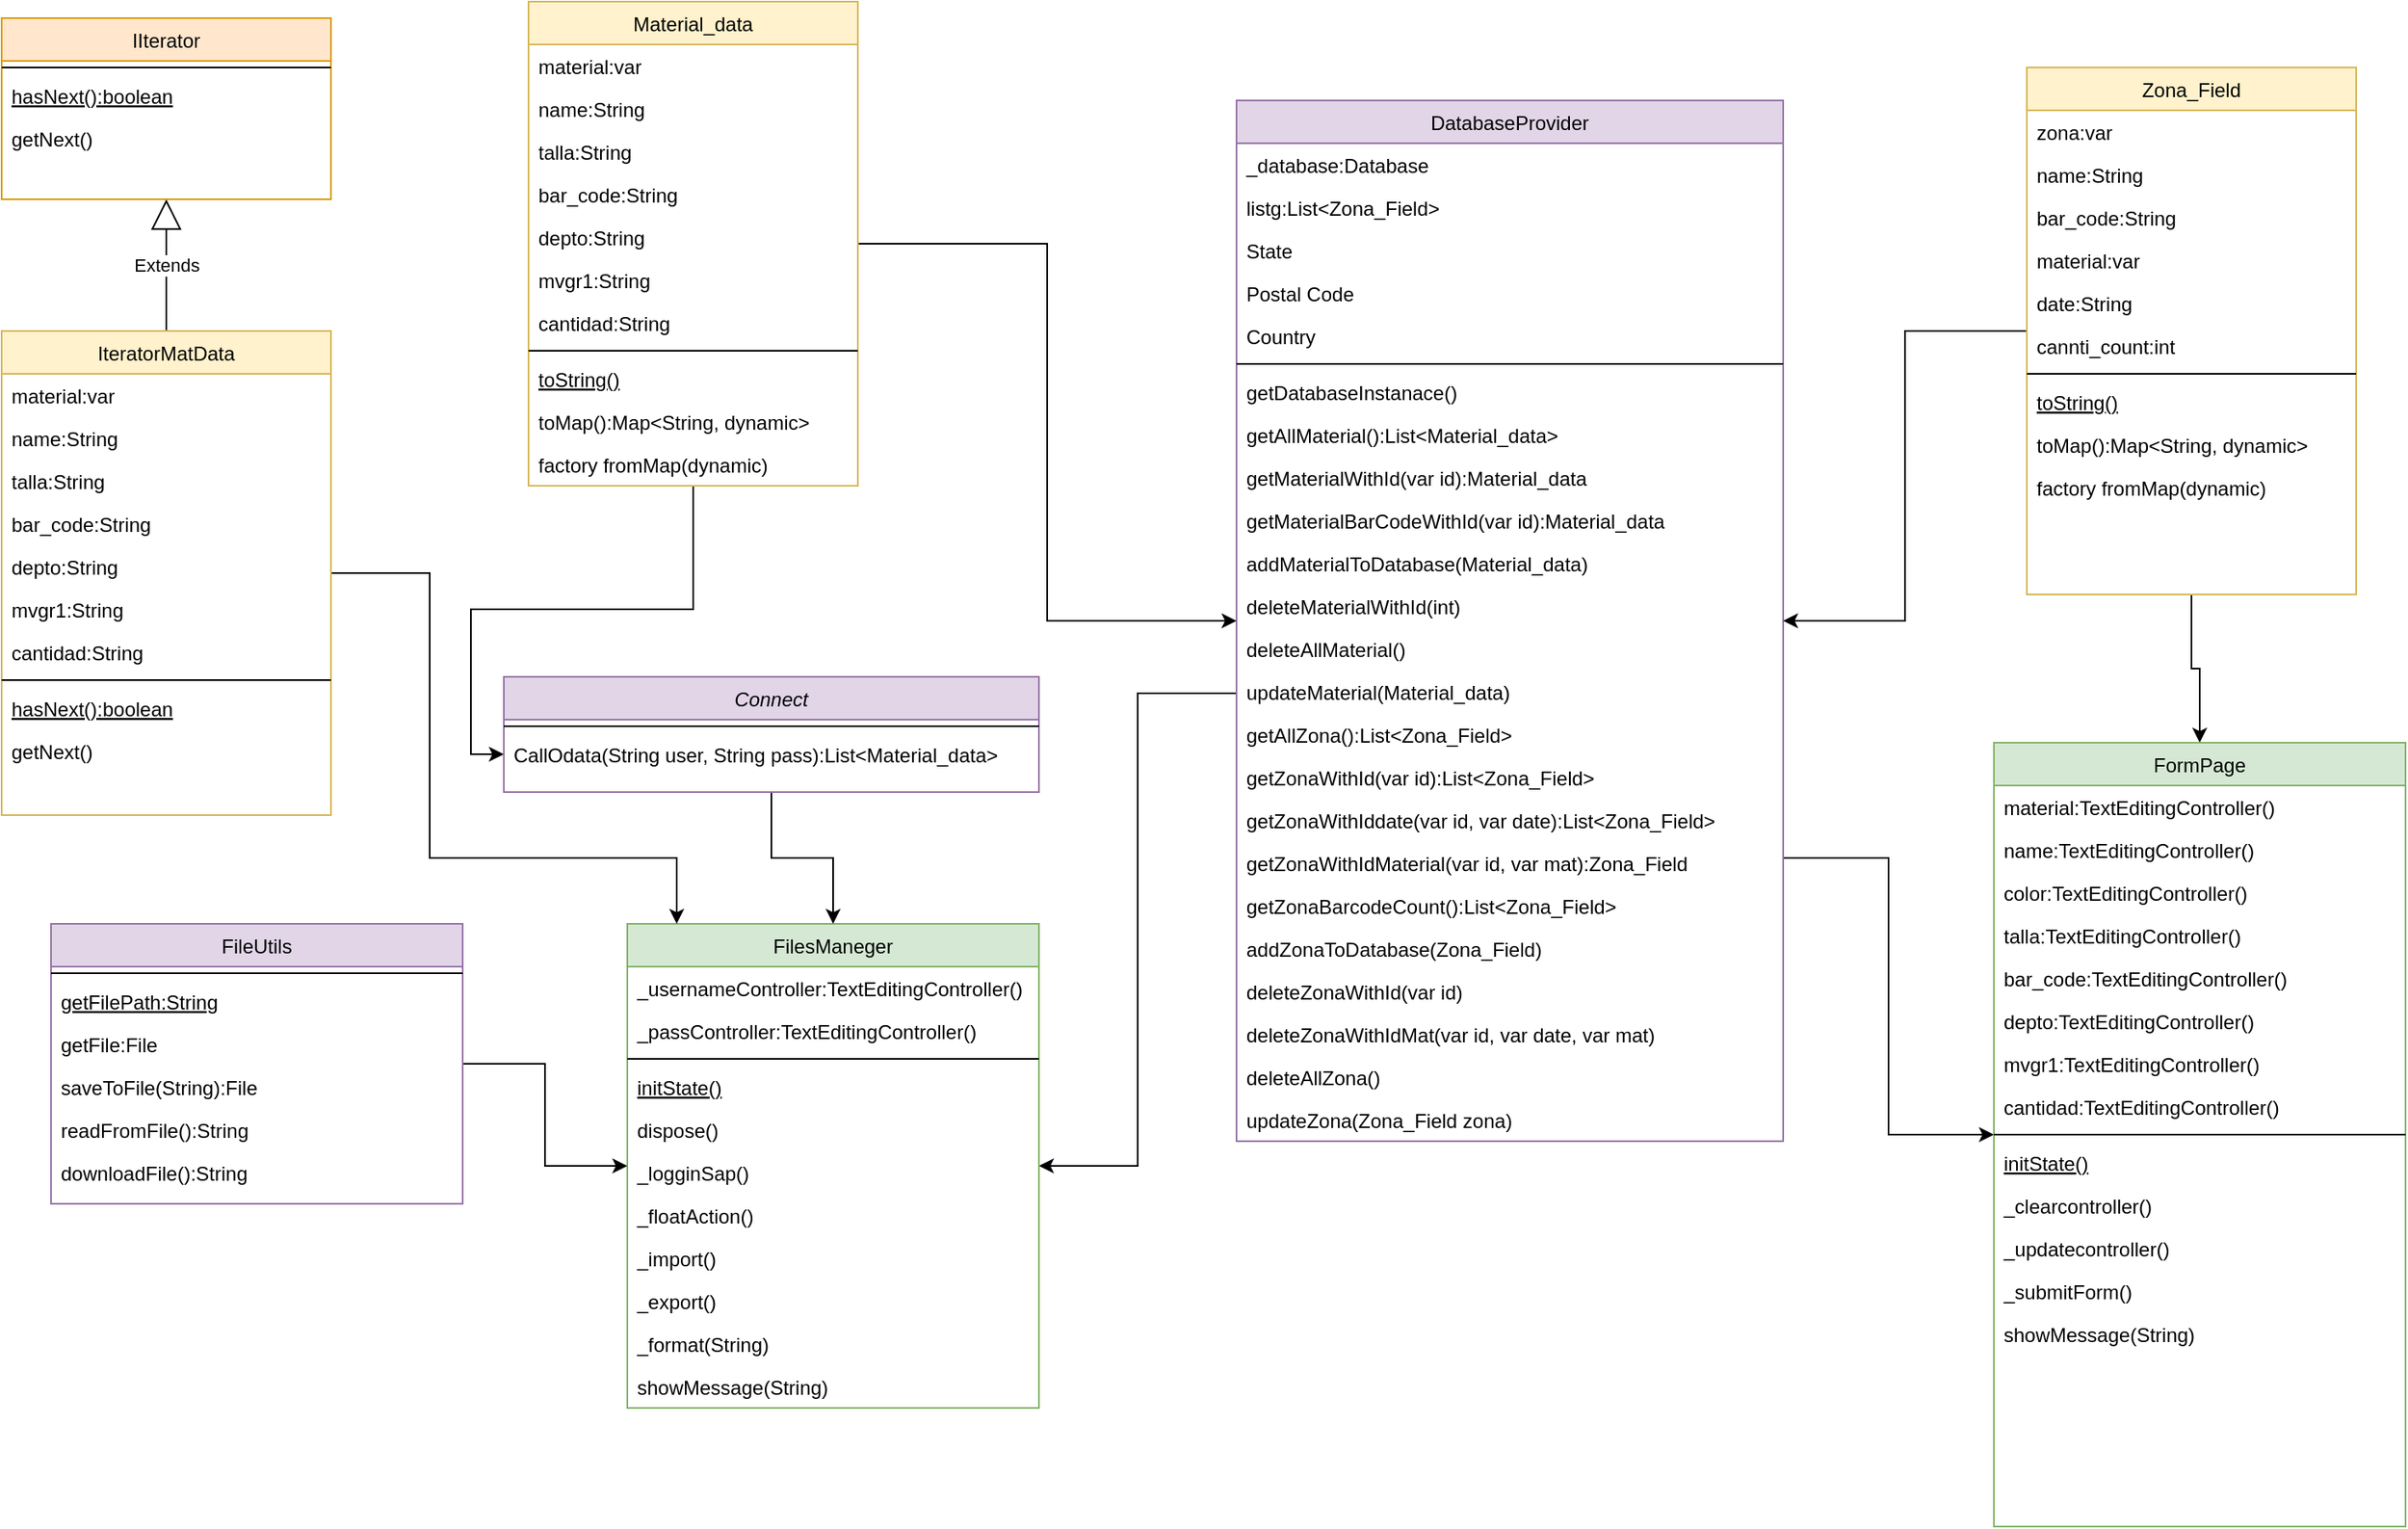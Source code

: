 <mxfile version="13.0.3" type="device"><diagram id="C5RBs43oDa-KdzZeNtuy" name="Page-1"><mxGraphModel dx="1913" dy="806" grid="1" gridSize="10" guides="1" tooltips="1" connect="1" arrows="1" fold="1" page="1" pageScale="1" pageWidth="827" pageHeight="1169" math="0" shadow="0"><root><mxCell id="WIyWlLk6GJQsqaUBKTNV-0"/><mxCell id="WIyWlLk6GJQsqaUBKTNV-1" parent="WIyWlLk6GJQsqaUBKTNV-0"/><mxCell id="KiZ_DIsGcl4vdhavQcMV-29" style="edgeStyle=orthogonalEdgeStyle;rounded=0;orthogonalLoop=1;jettySize=auto;html=1;" parent="WIyWlLk6GJQsqaUBKTNV-1" source="zkfFHV4jXpPFQw0GAbJ--17" target="KiZ_DIsGcl4vdhavQcMV-16" edge="1"><mxGeometry relative="1" as="geometry"><Array as="points"><mxPoint x="420" y="460"/><mxPoint x="420" y="747"/></Array></mxGeometry></mxCell><mxCell id="KiZ_DIsGcl4vdhavQcMV-100" style="edgeStyle=orthogonalEdgeStyle;rounded=0;orthogonalLoop=1;jettySize=auto;html=1;" parent="WIyWlLk6GJQsqaUBKTNV-1" source="zkfFHV4jXpPFQw0GAbJ--17" target="KiZ_DIsGcl4vdhavQcMV-66" edge="1"><mxGeometry relative="1" as="geometry"><Array as="points"><mxPoint x="876" y="560"/><mxPoint x="876" y="728"/></Array></mxGeometry></mxCell><mxCell id="zkfFHV4jXpPFQw0GAbJ--17" value="DatabaseProvider" style="swimlane;fontStyle=0;align=center;verticalAlign=top;childLayout=stackLayout;horizontal=1;startSize=26;horizontalStack=0;resizeParent=1;resizeLast=0;collapsible=1;marginBottom=0;rounded=0;shadow=0;strokeWidth=1;fillColor=#e1d5e7;strokeColor=#9673a6;" parent="WIyWlLk6GJQsqaUBKTNV-1" vertex="1"><mxGeometry x="480" y="100" width="332" height="632" as="geometry"><mxRectangle x="550" y="140" width="160" height="26" as="alternateBounds"/></mxGeometry></mxCell><mxCell id="zkfFHV4jXpPFQw0GAbJ--18" value="_database:Database" style="text;align=left;verticalAlign=top;spacingLeft=4;spacingRight=4;overflow=hidden;rotatable=0;points=[[0,0.5],[1,0.5]];portConstraint=eastwest;" parent="zkfFHV4jXpPFQw0GAbJ--17" vertex="1"><mxGeometry y="26" width="332" height="26" as="geometry"/></mxCell><mxCell id="zkfFHV4jXpPFQw0GAbJ--19" value="listg:List&lt;Zona_Field&gt;" style="text;align=left;verticalAlign=top;spacingLeft=4;spacingRight=4;overflow=hidden;rotatable=0;points=[[0,0.5],[1,0.5]];portConstraint=eastwest;rounded=0;shadow=0;html=0;" parent="zkfFHV4jXpPFQw0GAbJ--17" vertex="1"><mxGeometry y="52" width="332" height="26" as="geometry"/></mxCell><mxCell id="zkfFHV4jXpPFQw0GAbJ--20" value="State" style="text;align=left;verticalAlign=top;spacingLeft=4;spacingRight=4;overflow=hidden;rotatable=0;points=[[0,0.5],[1,0.5]];portConstraint=eastwest;rounded=0;shadow=0;html=0;" parent="zkfFHV4jXpPFQw0GAbJ--17" vertex="1"><mxGeometry y="78" width="332" height="26" as="geometry"/></mxCell><mxCell id="zkfFHV4jXpPFQw0GAbJ--21" value="Postal Code" style="text;align=left;verticalAlign=top;spacingLeft=4;spacingRight=4;overflow=hidden;rotatable=0;points=[[0,0.5],[1,0.5]];portConstraint=eastwest;rounded=0;shadow=0;html=0;" parent="zkfFHV4jXpPFQw0GAbJ--17" vertex="1"><mxGeometry y="104" width="332" height="26" as="geometry"/></mxCell><mxCell id="zkfFHV4jXpPFQw0GAbJ--22" value="Country" style="text;align=left;verticalAlign=top;spacingLeft=4;spacingRight=4;overflow=hidden;rotatable=0;points=[[0,0.5],[1,0.5]];portConstraint=eastwest;rounded=0;shadow=0;html=0;" parent="zkfFHV4jXpPFQw0GAbJ--17" vertex="1"><mxGeometry y="130" width="332" height="26" as="geometry"/></mxCell><mxCell id="zkfFHV4jXpPFQw0GAbJ--23" value="" style="line;html=1;strokeWidth=1;align=left;verticalAlign=middle;spacingTop=-1;spacingLeft=3;spacingRight=3;rotatable=0;labelPosition=right;points=[];portConstraint=eastwest;" parent="zkfFHV4jXpPFQw0GAbJ--17" vertex="1"><mxGeometry y="156" width="332" height="8" as="geometry"/></mxCell><mxCell id="zkfFHV4jXpPFQw0GAbJ--24" value="getDatabaseInstanace()" style="text;align=left;verticalAlign=top;spacingLeft=4;spacingRight=4;overflow=hidden;rotatable=0;points=[[0,0.5],[1,0.5]];portConstraint=eastwest;" parent="zkfFHV4jXpPFQw0GAbJ--17" vertex="1"><mxGeometry y="164" width="332" height="26" as="geometry"/></mxCell><mxCell id="zkfFHV4jXpPFQw0GAbJ--25" value="getAllMaterial():List&lt;Material_data&gt;" style="text;align=left;verticalAlign=top;spacingLeft=4;spacingRight=4;overflow=hidden;rotatable=0;points=[[0,0.5],[1,0.5]];portConstraint=eastwest;" parent="zkfFHV4jXpPFQw0GAbJ--17" vertex="1"><mxGeometry y="190" width="332" height="26" as="geometry"/></mxCell><mxCell id="KiZ_DIsGcl4vdhavQcMV-0" value="getMaterialWithId(var id):Material_data" style="text;align=left;verticalAlign=top;spacingLeft=4;spacingRight=4;overflow=hidden;rotatable=0;points=[[0,0.5],[1,0.5]];portConstraint=eastwest;" parent="zkfFHV4jXpPFQw0GAbJ--17" vertex="1"><mxGeometry y="216" width="332" height="26" as="geometry"/></mxCell><mxCell id="KiZ_DIsGcl4vdhavQcMV-1" value="getMaterialBarCodeWithId(var id):Material_data" style="text;align=left;verticalAlign=top;spacingLeft=4;spacingRight=4;overflow=hidden;rotatable=0;points=[[0,0.5],[1,0.5]];portConstraint=eastwest;" parent="zkfFHV4jXpPFQw0GAbJ--17" vertex="1"><mxGeometry y="242" width="332" height="26" as="geometry"/></mxCell><mxCell id="KiZ_DIsGcl4vdhavQcMV-2" value="addMaterialToDatabase(Material_data)" style="text;align=left;verticalAlign=top;spacingLeft=4;spacingRight=4;overflow=hidden;rotatable=0;points=[[0,0.5],[1,0.5]];portConstraint=eastwest;" parent="zkfFHV4jXpPFQw0GAbJ--17" vertex="1"><mxGeometry y="268" width="332" height="26" as="geometry"/></mxCell><mxCell id="KiZ_DIsGcl4vdhavQcMV-3" value="deleteMaterialWithId(int)&#10;" style="text;align=left;verticalAlign=top;spacingLeft=4;spacingRight=4;overflow=hidden;rotatable=0;points=[[0,0.5],[1,0.5]];portConstraint=eastwest;" parent="zkfFHV4jXpPFQw0GAbJ--17" vertex="1"><mxGeometry y="294" width="332" height="26" as="geometry"/></mxCell><mxCell id="KiZ_DIsGcl4vdhavQcMV-4" value="deleteAllMaterial()" style="text;align=left;verticalAlign=top;spacingLeft=4;spacingRight=4;overflow=hidden;rotatable=0;points=[[0,0.5],[1,0.5]];portConstraint=eastwest;" parent="zkfFHV4jXpPFQw0GAbJ--17" vertex="1"><mxGeometry y="320" width="332" height="26" as="geometry"/></mxCell><mxCell id="KiZ_DIsGcl4vdhavQcMV-5" value="updateMaterial(Material_data)" style="text;align=left;verticalAlign=top;spacingLeft=4;spacingRight=4;overflow=hidden;rotatable=0;points=[[0,0.5],[1,0.5]];portConstraint=eastwest;" parent="zkfFHV4jXpPFQw0GAbJ--17" vertex="1"><mxGeometry y="346" width="332" height="26" as="geometry"/></mxCell><mxCell id="KiZ_DIsGcl4vdhavQcMV-6" value="getAllZona():List&lt;Zona_Field&gt;" style="text;align=left;verticalAlign=top;spacingLeft=4;spacingRight=4;overflow=hidden;rotatable=0;points=[[0,0.5],[1,0.5]];portConstraint=eastwest;" parent="zkfFHV4jXpPFQw0GAbJ--17" vertex="1"><mxGeometry y="372" width="332" height="26" as="geometry"/></mxCell><mxCell id="KiZ_DIsGcl4vdhavQcMV-7" value="getZonaWithId(var id):List&lt;Zona_Field&gt;" style="text;align=left;verticalAlign=top;spacingLeft=4;spacingRight=4;overflow=hidden;rotatable=0;points=[[0,0.5],[1,0.5]];portConstraint=eastwest;" parent="zkfFHV4jXpPFQw0GAbJ--17" vertex="1"><mxGeometry y="398" width="332" height="26" as="geometry"/></mxCell><mxCell id="KiZ_DIsGcl4vdhavQcMV-8" value="getZonaWithIddate(var id, var date):List&lt;Zona_Field&gt;" style="text;align=left;verticalAlign=top;spacingLeft=4;spacingRight=4;overflow=hidden;rotatable=0;points=[[0,0.5],[1,0.5]];portConstraint=eastwest;" parent="zkfFHV4jXpPFQw0GAbJ--17" vertex="1"><mxGeometry y="424" width="332" height="26" as="geometry"/></mxCell><mxCell id="KiZ_DIsGcl4vdhavQcMV-9" value="getZonaWithIdMaterial(var id, var mat):Zona_Field&#10;&#10;" style="text;align=left;verticalAlign=top;spacingLeft=4;spacingRight=4;overflow=hidden;rotatable=0;points=[[0,0.5],[1,0.5]];portConstraint=eastwest;" parent="zkfFHV4jXpPFQw0GAbJ--17" vertex="1"><mxGeometry y="450" width="332" height="26" as="geometry"/></mxCell><mxCell id="KiZ_DIsGcl4vdhavQcMV-10" value="getZonaBarcodeCount():List&lt;Zona_Field&gt;" style="text;align=left;verticalAlign=top;spacingLeft=4;spacingRight=4;overflow=hidden;rotatable=0;points=[[0,0.5],[1,0.5]];portConstraint=eastwest;" parent="zkfFHV4jXpPFQw0GAbJ--17" vertex="1"><mxGeometry y="476" width="332" height="26" as="geometry"/></mxCell><mxCell id="KiZ_DIsGcl4vdhavQcMV-11" value="addZonaToDatabase(Zona_Field)" style="text;align=left;verticalAlign=top;spacingLeft=4;spacingRight=4;overflow=hidden;rotatable=0;points=[[0,0.5],[1,0.5]];portConstraint=eastwest;" parent="zkfFHV4jXpPFQw0GAbJ--17" vertex="1"><mxGeometry y="502" width="332" height="26" as="geometry"/></mxCell><mxCell id="KiZ_DIsGcl4vdhavQcMV-12" value="deleteZonaWithId(var id)" style="text;align=left;verticalAlign=top;spacingLeft=4;spacingRight=4;overflow=hidden;rotatable=0;points=[[0,0.5],[1,0.5]];portConstraint=eastwest;" parent="zkfFHV4jXpPFQw0GAbJ--17" vertex="1"><mxGeometry y="528" width="332" height="26" as="geometry"/></mxCell><mxCell id="KiZ_DIsGcl4vdhavQcMV-13" value="deleteZonaWithIdMat(var id, var date, var mat)" style="text;align=left;verticalAlign=top;spacingLeft=4;spacingRight=4;overflow=hidden;rotatable=0;points=[[0,0.5],[1,0.5]];portConstraint=eastwest;" parent="zkfFHV4jXpPFQw0GAbJ--17" vertex="1"><mxGeometry y="554" width="332" height="26" as="geometry"/></mxCell><mxCell id="KiZ_DIsGcl4vdhavQcMV-14" value="deleteAllZona()" style="text;align=left;verticalAlign=top;spacingLeft=4;spacingRight=4;overflow=hidden;rotatable=0;points=[[0,0.5],[1,0.5]];portConstraint=eastwest;" parent="zkfFHV4jXpPFQw0GAbJ--17" vertex="1"><mxGeometry y="580" width="332" height="26" as="geometry"/></mxCell><mxCell id="KiZ_DIsGcl4vdhavQcMV-15" value="updateZona(Zona_Field zona)" style="text;align=left;verticalAlign=top;spacingLeft=4;spacingRight=4;overflow=hidden;rotatable=0;points=[[0,0.5],[1,0.5]];portConstraint=eastwest;" parent="zkfFHV4jXpPFQw0GAbJ--17" vertex="1"><mxGeometry y="606" width="332" height="26" as="geometry"/></mxCell><mxCell id="KiZ_DIsGcl4vdhavQcMV-16" value="FilesManeger" style="swimlane;fontStyle=0;align=center;verticalAlign=top;childLayout=stackLayout;horizontal=1;startSize=26;horizontalStack=0;resizeParent=1;resizeLast=0;collapsible=1;marginBottom=0;rounded=0;shadow=0;strokeWidth=1;fillColor=#d5e8d4;strokeColor=#82b366;" parent="WIyWlLk6GJQsqaUBKTNV-1" vertex="1"><mxGeometry x="110" y="600" width="250" height="294" as="geometry"><mxRectangle x="130" y="380" width="160" height="26" as="alternateBounds"/></mxGeometry></mxCell><mxCell id="KiZ_DIsGcl4vdhavQcMV-18" value="_usernameController:TextEditingController()" style="text;align=left;verticalAlign=top;spacingLeft=4;spacingRight=4;overflow=hidden;rotatable=0;points=[[0,0.5],[1,0.5]];portConstraint=eastwest;rounded=0;shadow=0;html=0;" parent="KiZ_DIsGcl4vdhavQcMV-16" vertex="1"><mxGeometry y="26" width="250" height="26" as="geometry"/></mxCell><mxCell id="KiZ_DIsGcl4vdhavQcMV-28" value="_passController:TextEditingController()" style="text;align=left;verticalAlign=top;spacingLeft=4;spacingRight=4;overflow=hidden;rotatable=0;points=[[0,0.5],[1,0.5]];portConstraint=eastwest;rounded=0;shadow=0;html=0;" parent="KiZ_DIsGcl4vdhavQcMV-16" vertex="1"><mxGeometry y="52" width="250" height="26" as="geometry"/></mxCell><mxCell id="KiZ_DIsGcl4vdhavQcMV-19" value="" style="line;html=1;strokeWidth=1;align=left;verticalAlign=middle;spacingTop=-1;spacingLeft=3;spacingRight=3;rotatable=0;labelPosition=right;points=[];portConstraint=eastwest;" parent="KiZ_DIsGcl4vdhavQcMV-16" vertex="1"><mxGeometry y="78" width="250" height="8" as="geometry"/></mxCell><mxCell id="KiZ_DIsGcl4vdhavQcMV-20" value="initState()" style="text;align=left;verticalAlign=top;spacingLeft=4;spacingRight=4;overflow=hidden;rotatable=0;points=[[0,0.5],[1,0.5]];portConstraint=eastwest;fontStyle=4" parent="KiZ_DIsGcl4vdhavQcMV-16" vertex="1"><mxGeometry y="86" width="250" height="26" as="geometry"/></mxCell><mxCell id="KiZ_DIsGcl4vdhavQcMV-21" value="dispose()" style="text;align=left;verticalAlign=top;spacingLeft=4;spacingRight=4;overflow=hidden;rotatable=0;points=[[0,0.5],[1,0.5]];portConstraint=eastwest;" parent="KiZ_DIsGcl4vdhavQcMV-16" vertex="1"><mxGeometry y="112" width="250" height="26" as="geometry"/></mxCell><mxCell id="KiZ_DIsGcl4vdhavQcMV-22" value="_logginSap()" style="text;align=left;verticalAlign=top;spacingLeft=4;spacingRight=4;overflow=hidden;rotatable=0;points=[[0,0.5],[1,0.5]];portConstraint=eastwest;" parent="KiZ_DIsGcl4vdhavQcMV-16" vertex="1"><mxGeometry y="138" width="250" height="26" as="geometry"/></mxCell><mxCell id="KiZ_DIsGcl4vdhavQcMV-23" value="_floatAction()" style="text;align=left;verticalAlign=top;spacingLeft=4;spacingRight=4;overflow=hidden;rotatable=0;points=[[0,0.5],[1,0.5]];portConstraint=eastwest;" parent="KiZ_DIsGcl4vdhavQcMV-16" vertex="1"><mxGeometry y="164" width="250" height="26" as="geometry"/></mxCell><mxCell id="KiZ_DIsGcl4vdhavQcMV-24" value="_import()" style="text;align=left;verticalAlign=top;spacingLeft=4;spacingRight=4;overflow=hidden;rotatable=0;points=[[0,0.5],[1,0.5]];portConstraint=eastwest;" parent="KiZ_DIsGcl4vdhavQcMV-16" vertex="1"><mxGeometry y="190" width="250" height="26" as="geometry"/></mxCell><mxCell id="KiZ_DIsGcl4vdhavQcMV-25" value="_export()" style="text;align=left;verticalAlign=top;spacingLeft=4;spacingRight=4;overflow=hidden;rotatable=0;points=[[0,0.5],[1,0.5]];portConstraint=eastwest;" parent="KiZ_DIsGcl4vdhavQcMV-16" vertex="1"><mxGeometry y="216" width="250" height="26" as="geometry"/></mxCell><mxCell id="KiZ_DIsGcl4vdhavQcMV-26" value="_format(String)" style="text;align=left;verticalAlign=top;spacingLeft=4;spacingRight=4;overflow=hidden;rotatable=0;points=[[0,0.5],[1,0.5]];portConstraint=eastwest;" parent="KiZ_DIsGcl4vdhavQcMV-16" vertex="1"><mxGeometry y="242" width="250" height="26" as="geometry"/></mxCell><mxCell id="KiZ_DIsGcl4vdhavQcMV-27" value="showMessage(String)" style="text;align=left;verticalAlign=top;spacingLeft=4;spacingRight=4;overflow=hidden;rotatable=0;points=[[0,0.5],[1,0.5]];portConstraint=eastwest;" parent="KiZ_DIsGcl4vdhavQcMV-16" vertex="1"><mxGeometry y="268" width="250" height="26" as="geometry"/></mxCell><mxCell id="KiZ_DIsGcl4vdhavQcMV-30" style="edgeStyle=orthogonalEdgeStyle;rounded=0;orthogonalLoop=1;jettySize=auto;html=1;" parent="WIyWlLk6GJQsqaUBKTNV-1" source="zkfFHV4jXpPFQw0GAbJ--0" target="KiZ_DIsGcl4vdhavQcMV-16" edge="1"><mxGeometry relative="1" as="geometry"/></mxCell><mxCell id="KiZ_DIsGcl4vdhavQcMV-36" style="edgeStyle=orthogonalEdgeStyle;rounded=0;orthogonalLoop=1;jettySize=auto;html=1;" parent="WIyWlLk6GJQsqaUBKTNV-1" source="zkfFHV4jXpPFQw0GAbJ--6" target="zkfFHV4jXpPFQw0GAbJ--17" edge="1"><mxGeometry relative="1" as="geometry"/></mxCell><mxCell id="KiZ_DIsGcl4vdhavQcMV-50" style="edgeStyle=orthogonalEdgeStyle;rounded=0;orthogonalLoop=1;jettySize=auto;html=1;" parent="WIyWlLk6GJQsqaUBKTNV-1" source="zkfFHV4jXpPFQw0GAbJ--6" target="zkfFHV4jXpPFQw0GAbJ--5" edge="1"><mxGeometry relative="1" as="geometry"/></mxCell><mxCell id="zkfFHV4jXpPFQw0GAbJ--6" value="Material_data" style="swimlane;fontStyle=0;align=center;verticalAlign=top;childLayout=stackLayout;horizontal=1;startSize=26;horizontalStack=0;resizeParent=1;resizeLast=0;collapsible=1;marginBottom=0;rounded=0;shadow=0;strokeWidth=1;fillColor=#fff2cc;strokeColor=#d6b656;" parent="WIyWlLk6GJQsqaUBKTNV-1" vertex="1"><mxGeometry x="50" y="40" width="200" height="294" as="geometry"><mxRectangle x="130" y="380" width="160" height="26" as="alternateBounds"/></mxGeometry></mxCell><mxCell id="zkfFHV4jXpPFQw0GAbJ--7" value="material:var" style="text;align=left;verticalAlign=top;spacingLeft=4;spacingRight=4;overflow=hidden;rotatable=0;points=[[0,0.5],[1,0.5]];portConstraint=eastwest;" parent="zkfFHV4jXpPFQw0GAbJ--6" vertex="1"><mxGeometry y="26" width="200" height="26" as="geometry"/></mxCell><mxCell id="zkfFHV4jXpPFQw0GAbJ--8" value="name:String" style="text;align=left;verticalAlign=top;spacingLeft=4;spacingRight=4;overflow=hidden;rotatable=0;points=[[0,0.5],[1,0.5]];portConstraint=eastwest;rounded=0;shadow=0;html=0;" parent="zkfFHV4jXpPFQw0GAbJ--6" vertex="1"><mxGeometry y="52" width="200" height="26" as="geometry"/></mxCell><mxCell id="KiZ_DIsGcl4vdhavQcMV-31" value="talla:String" style="text;align=left;verticalAlign=top;spacingLeft=4;spacingRight=4;overflow=hidden;rotatable=0;points=[[0,0.5],[1,0.5]];portConstraint=eastwest;rounded=0;shadow=0;html=0;" parent="zkfFHV4jXpPFQw0GAbJ--6" vertex="1"><mxGeometry y="78" width="200" height="26" as="geometry"/></mxCell><mxCell id="KiZ_DIsGcl4vdhavQcMV-32" value="bar_code:String" style="text;align=left;verticalAlign=top;spacingLeft=4;spacingRight=4;overflow=hidden;rotatable=0;points=[[0,0.5],[1,0.5]];portConstraint=eastwest;rounded=0;shadow=0;html=0;" parent="zkfFHV4jXpPFQw0GAbJ--6" vertex="1"><mxGeometry y="104" width="200" height="26" as="geometry"/></mxCell><mxCell id="KiZ_DIsGcl4vdhavQcMV-33" value="depto:String" style="text;align=left;verticalAlign=top;spacingLeft=4;spacingRight=4;overflow=hidden;rotatable=0;points=[[0,0.5],[1,0.5]];portConstraint=eastwest;rounded=0;shadow=0;html=0;" parent="zkfFHV4jXpPFQw0GAbJ--6" vertex="1"><mxGeometry y="130" width="200" height="26" as="geometry"/></mxCell><mxCell id="KiZ_DIsGcl4vdhavQcMV-34" value="mvgr1:String" style="text;align=left;verticalAlign=top;spacingLeft=4;spacingRight=4;overflow=hidden;rotatable=0;points=[[0,0.5],[1,0.5]];portConstraint=eastwest;rounded=0;shadow=0;html=0;" parent="zkfFHV4jXpPFQw0GAbJ--6" vertex="1"><mxGeometry y="156" width="200" height="26" as="geometry"/></mxCell><mxCell id="KiZ_DIsGcl4vdhavQcMV-35" value="cantidad:String" style="text;align=left;verticalAlign=top;spacingLeft=4;spacingRight=4;overflow=hidden;rotatable=0;points=[[0,0.5],[1,0.5]];portConstraint=eastwest;rounded=0;shadow=0;html=0;" parent="zkfFHV4jXpPFQw0GAbJ--6" vertex="1"><mxGeometry y="182" width="200" height="26" as="geometry"/></mxCell><mxCell id="zkfFHV4jXpPFQw0GAbJ--9" value="" style="line;html=1;strokeWidth=1;align=left;verticalAlign=middle;spacingTop=-1;spacingLeft=3;spacingRight=3;rotatable=0;labelPosition=right;points=[];portConstraint=eastwest;" parent="zkfFHV4jXpPFQw0GAbJ--6" vertex="1"><mxGeometry y="208" width="200" height="8" as="geometry"/></mxCell><mxCell id="zkfFHV4jXpPFQw0GAbJ--10" value="toString()" style="text;align=left;verticalAlign=top;spacingLeft=4;spacingRight=4;overflow=hidden;rotatable=0;points=[[0,0.5],[1,0.5]];portConstraint=eastwest;fontStyle=4" parent="zkfFHV4jXpPFQw0GAbJ--6" vertex="1"><mxGeometry y="216" width="200" height="26" as="geometry"/></mxCell><mxCell id="zkfFHV4jXpPFQw0GAbJ--11" value="toMap():Map&lt;String, dynamic&gt;" style="text;align=left;verticalAlign=top;spacingLeft=4;spacingRight=4;overflow=hidden;rotatable=0;points=[[0,0.5],[1,0.5]];portConstraint=eastwest;" parent="zkfFHV4jXpPFQw0GAbJ--6" vertex="1"><mxGeometry y="242" width="200" height="26" as="geometry"/></mxCell><mxCell id="KiZ_DIsGcl4vdhavQcMV-37" value="factory fromMap(dynamic)" style="text;align=left;verticalAlign=top;spacingLeft=4;spacingRight=4;overflow=hidden;rotatable=0;points=[[0,0.5],[1,0.5]];portConstraint=eastwest;" parent="zkfFHV4jXpPFQw0GAbJ--6" vertex="1"><mxGeometry y="268" width="200" height="26" as="geometry"/></mxCell><mxCell id="zkfFHV4jXpPFQw0GAbJ--0" value="Connect" style="swimlane;fontStyle=2;align=center;verticalAlign=top;childLayout=stackLayout;horizontal=1;startSize=26;horizontalStack=0;resizeParent=1;resizeLast=0;collapsible=1;marginBottom=0;rounded=0;shadow=0;strokeWidth=1;fillColor=#e1d5e7;strokeColor=#9673a6;" parent="WIyWlLk6GJQsqaUBKTNV-1" vertex="1"><mxGeometry x="35" y="450" width="325" height="70" as="geometry"><mxRectangle x="230" y="140" width="160" height="26" as="alternateBounds"/></mxGeometry></mxCell><mxCell id="zkfFHV4jXpPFQw0GAbJ--4" value="" style="line;html=1;strokeWidth=1;align=left;verticalAlign=middle;spacingTop=-1;spacingLeft=3;spacingRight=3;rotatable=0;labelPosition=right;points=[];portConstraint=eastwest;" parent="zkfFHV4jXpPFQw0GAbJ--0" vertex="1"><mxGeometry y="26" width="325" height="8" as="geometry"/></mxCell><mxCell id="zkfFHV4jXpPFQw0GAbJ--5" value="CallOdata(String user, String pass):List&lt;Material_data&gt;" style="text;align=left;verticalAlign=top;spacingLeft=4;spacingRight=4;overflow=hidden;rotatable=0;points=[[0,0.5],[1,0.5]];portConstraint=eastwest;" parent="zkfFHV4jXpPFQw0GAbJ--0" vertex="1"><mxGeometry y="34" width="325" height="26" as="geometry"/></mxCell><mxCell id="KiZ_DIsGcl4vdhavQcMV-52" style="edgeStyle=orthogonalEdgeStyle;rounded=0;orthogonalLoop=1;jettySize=auto;html=1;" parent="WIyWlLk6GJQsqaUBKTNV-1" source="KiZ_DIsGcl4vdhavQcMV-38" target="zkfFHV4jXpPFQw0GAbJ--17" edge="1"><mxGeometry relative="1" as="geometry"><mxPoint x="870" y="500" as="targetPoint"/></mxGeometry></mxCell><mxCell id="KiZ_DIsGcl4vdhavQcMV-98" style="edgeStyle=orthogonalEdgeStyle;rounded=0;orthogonalLoop=1;jettySize=auto;html=1;" parent="WIyWlLk6GJQsqaUBKTNV-1" source="KiZ_DIsGcl4vdhavQcMV-38" target="KiZ_DIsGcl4vdhavQcMV-66" edge="1"><mxGeometry relative="1" as="geometry"/></mxCell><mxCell id="KiZ_DIsGcl4vdhavQcMV-38" value="Zona_Field" style="swimlane;fontStyle=0;align=center;verticalAlign=top;childLayout=stackLayout;horizontal=1;startSize=26;horizontalStack=0;resizeParent=1;resizeLast=0;collapsible=1;marginBottom=0;rounded=0;shadow=0;strokeWidth=1;fillColor=#fff2cc;strokeColor=#d6b656;" parent="WIyWlLk6GJQsqaUBKTNV-1" vertex="1"><mxGeometry x="960" y="80" width="200" height="320" as="geometry"><mxRectangle x="130" y="380" width="160" height="26" as="alternateBounds"/></mxGeometry></mxCell><mxCell id="KiZ_DIsGcl4vdhavQcMV-39" value="zona:var" style="text;align=left;verticalAlign=top;spacingLeft=4;spacingRight=4;overflow=hidden;rotatable=0;points=[[0,0.5],[1,0.5]];portConstraint=eastwest;" parent="KiZ_DIsGcl4vdhavQcMV-38" vertex="1"><mxGeometry y="26" width="200" height="26" as="geometry"/></mxCell><mxCell id="KiZ_DIsGcl4vdhavQcMV-40" value="name:String" style="text;align=left;verticalAlign=top;spacingLeft=4;spacingRight=4;overflow=hidden;rotatable=0;points=[[0,0.5],[1,0.5]];portConstraint=eastwest;rounded=0;shadow=0;html=0;" parent="KiZ_DIsGcl4vdhavQcMV-38" vertex="1"><mxGeometry y="52" width="200" height="26" as="geometry"/></mxCell><mxCell id="KiZ_DIsGcl4vdhavQcMV-42" value="bar_code:String" style="text;align=left;verticalAlign=top;spacingLeft=4;spacingRight=4;overflow=hidden;rotatable=0;points=[[0,0.5],[1,0.5]];portConstraint=eastwest;rounded=0;shadow=0;html=0;" parent="KiZ_DIsGcl4vdhavQcMV-38" vertex="1"><mxGeometry y="78" width="200" height="26" as="geometry"/></mxCell><mxCell id="KiZ_DIsGcl4vdhavQcMV-51" value="material:var" style="text;align=left;verticalAlign=top;spacingLeft=4;spacingRight=4;overflow=hidden;rotatable=0;points=[[0,0.5],[1,0.5]];portConstraint=eastwest;" parent="KiZ_DIsGcl4vdhavQcMV-38" vertex="1"><mxGeometry y="104" width="200" height="26" as="geometry"/></mxCell><mxCell id="KiZ_DIsGcl4vdhavQcMV-44" value="date:String" style="text;align=left;verticalAlign=top;spacingLeft=4;spacingRight=4;overflow=hidden;rotatable=0;points=[[0,0.5],[1,0.5]];portConstraint=eastwest;rounded=0;shadow=0;html=0;" parent="KiZ_DIsGcl4vdhavQcMV-38" vertex="1"><mxGeometry y="130" width="200" height="26" as="geometry"/></mxCell><mxCell id="KiZ_DIsGcl4vdhavQcMV-45" value="cannti_count:int" style="text;align=left;verticalAlign=top;spacingLeft=4;spacingRight=4;overflow=hidden;rotatable=0;points=[[0,0.5],[1,0.5]];portConstraint=eastwest;rounded=0;shadow=0;html=0;" parent="KiZ_DIsGcl4vdhavQcMV-38" vertex="1"><mxGeometry y="156" width="200" height="26" as="geometry"/></mxCell><mxCell id="KiZ_DIsGcl4vdhavQcMV-46" value="" style="line;html=1;strokeWidth=1;align=left;verticalAlign=middle;spacingTop=-1;spacingLeft=3;spacingRight=3;rotatable=0;labelPosition=right;points=[];portConstraint=eastwest;" parent="KiZ_DIsGcl4vdhavQcMV-38" vertex="1"><mxGeometry y="182" width="200" height="8" as="geometry"/></mxCell><mxCell id="KiZ_DIsGcl4vdhavQcMV-47" value="toString()" style="text;align=left;verticalAlign=top;spacingLeft=4;spacingRight=4;overflow=hidden;rotatable=0;points=[[0,0.5],[1,0.5]];portConstraint=eastwest;fontStyle=4" parent="KiZ_DIsGcl4vdhavQcMV-38" vertex="1"><mxGeometry y="190" width="200" height="26" as="geometry"/></mxCell><mxCell id="KiZ_DIsGcl4vdhavQcMV-48" value="toMap():Map&lt;String, dynamic&gt;" style="text;align=left;verticalAlign=top;spacingLeft=4;spacingRight=4;overflow=hidden;rotatable=0;points=[[0,0.5],[1,0.5]];portConstraint=eastwest;" parent="KiZ_DIsGcl4vdhavQcMV-38" vertex="1"><mxGeometry y="216" width="200" height="26" as="geometry"/></mxCell><mxCell id="KiZ_DIsGcl4vdhavQcMV-49" value="factory fromMap(dynamic)" style="text;align=left;verticalAlign=top;spacingLeft=4;spacingRight=4;overflow=hidden;rotatable=0;points=[[0,0.5],[1,0.5]];portConstraint=eastwest;" parent="KiZ_DIsGcl4vdhavQcMV-38" vertex="1"><mxGeometry y="242" width="200" height="26" as="geometry"/></mxCell><mxCell id="KiZ_DIsGcl4vdhavQcMV-65" style="edgeStyle=orthogonalEdgeStyle;rounded=0;orthogonalLoop=1;jettySize=auto;html=1;" parent="WIyWlLk6GJQsqaUBKTNV-1" source="KiZ_DIsGcl4vdhavQcMV-53" target="KiZ_DIsGcl4vdhavQcMV-16" edge="1"><mxGeometry relative="1" as="geometry"/></mxCell><mxCell id="KiZ_DIsGcl4vdhavQcMV-53" value="FileUtils" style="swimlane;fontStyle=0;align=center;verticalAlign=top;childLayout=stackLayout;horizontal=1;startSize=26;horizontalStack=0;resizeParent=1;resizeLast=0;collapsible=1;marginBottom=0;rounded=0;shadow=0;strokeWidth=1;fillColor=#e1d5e7;strokeColor=#9673a6;" parent="WIyWlLk6GJQsqaUBKTNV-1" vertex="1"><mxGeometry x="-240" y="600" width="250" height="170" as="geometry"><mxRectangle x="130" y="380" width="160" height="26" as="alternateBounds"/></mxGeometry></mxCell><mxCell id="KiZ_DIsGcl4vdhavQcMV-56" value="" style="line;html=1;strokeWidth=1;align=left;verticalAlign=middle;spacingTop=-1;spacingLeft=3;spacingRight=3;rotatable=0;labelPosition=right;points=[];portConstraint=eastwest;" parent="KiZ_DIsGcl4vdhavQcMV-53" vertex="1"><mxGeometry y="26" width="250" height="8" as="geometry"/></mxCell><mxCell id="KiZ_DIsGcl4vdhavQcMV-57" value="getFilePath:String" style="text;align=left;verticalAlign=top;spacingLeft=4;spacingRight=4;overflow=hidden;rotatable=0;points=[[0,0.5],[1,0.5]];portConstraint=eastwest;fontStyle=4" parent="KiZ_DIsGcl4vdhavQcMV-53" vertex="1"><mxGeometry y="34" width="250" height="26" as="geometry"/></mxCell><mxCell id="KiZ_DIsGcl4vdhavQcMV-58" value="getFile:File" style="text;align=left;verticalAlign=top;spacingLeft=4;spacingRight=4;overflow=hidden;rotatable=0;points=[[0,0.5],[1,0.5]];portConstraint=eastwest;" parent="KiZ_DIsGcl4vdhavQcMV-53" vertex="1"><mxGeometry y="60" width="250" height="26" as="geometry"/></mxCell><mxCell id="KiZ_DIsGcl4vdhavQcMV-59" value="saveToFile(String):File" style="text;align=left;verticalAlign=top;spacingLeft=4;spacingRight=4;overflow=hidden;rotatable=0;points=[[0,0.5],[1,0.5]];portConstraint=eastwest;" parent="KiZ_DIsGcl4vdhavQcMV-53" vertex="1"><mxGeometry y="86" width="250" height="26" as="geometry"/></mxCell><mxCell id="KiZ_DIsGcl4vdhavQcMV-60" value="readFromFile():String" style="text;align=left;verticalAlign=top;spacingLeft=4;spacingRight=4;overflow=hidden;rotatable=0;points=[[0,0.5],[1,0.5]];portConstraint=eastwest;" parent="KiZ_DIsGcl4vdhavQcMV-53" vertex="1"><mxGeometry y="112" width="250" height="26" as="geometry"/></mxCell><mxCell id="KiZ_DIsGcl4vdhavQcMV-61" value="downloadFile():String" style="text;align=left;verticalAlign=top;spacingLeft=4;spacingRight=4;overflow=hidden;rotatable=0;points=[[0,0.5],[1,0.5]];portConstraint=eastwest;" parent="KiZ_DIsGcl4vdhavQcMV-53" vertex="1"><mxGeometry y="138" width="250" height="26" as="geometry"/></mxCell><mxCell id="KiZ_DIsGcl4vdhavQcMV-66" value="FormPage" style="swimlane;fontStyle=0;align=center;verticalAlign=top;childLayout=stackLayout;horizontal=1;startSize=26;horizontalStack=0;resizeParent=1;resizeLast=0;collapsible=1;marginBottom=0;rounded=0;shadow=0;strokeWidth=1;fillColor=#d5e8d4;strokeColor=#82b366;" parent="WIyWlLk6GJQsqaUBKTNV-1" vertex="1"><mxGeometry x="940" y="490" width="250" height="476" as="geometry"><mxRectangle x="130" y="380" width="160" height="26" as="alternateBounds"/></mxGeometry></mxCell><mxCell id="KiZ_DIsGcl4vdhavQcMV-67" value="material:TextEditingController()" style="text;align=left;verticalAlign=top;spacingLeft=4;spacingRight=4;overflow=hidden;rotatable=0;points=[[0,0.5],[1,0.5]];portConstraint=eastwest;rounded=0;shadow=0;html=0;" parent="KiZ_DIsGcl4vdhavQcMV-66" vertex="1"><mxGeometry y="26" width="250" height="26" as="geometry"/></mxCell><mxCell id="KiZ_DIsGcl4vdhavQcMV-91" value="name:TextEditingController()" style="text;align=left;verticalAlign=top;spacingLeft=4;spacingRight=4;overflow=hidden;rotatable=0;points=[[0,0.5],[1,0.5]];portConstraint=eastwest;rounded=0;shadow=0;html=0;" parent="KiZ_DIsGcl4vdhavQcMV-66" vertex="1"><mxGeometry y="52" width="250" height="26" as="geometry"/></mxCell><mxCell id="KiZ_DIsGcl4vdhavQcMV-96" value="color:TextEditingController()" style="text;align=left;verticalAlign=top;spacingLeft=4;spacingRight=4;overflow=hidden;rotatable=0;points=[[0,0.5],[1,0.5]];portConstraint=eastwest;rounded=0;shadow=0;html=0;" parent="KiZ_DIsGcl4vdhavQcMV-66" vertex="1"><mxGeometry y="78" width="250" height="26" as="geometry"/></mxCell><mxCell id="KiZ_DIsGcl4vdhavQcMV-95" value="talla:TextEditingController()" style="text;align=left;verticalAlign=top;spacingLeft=4;spacingRight=4;overflow=hidden;rotatable=0;points=[[0,0.5],[1,0.5]];portConstraint=eastwest;rounded=0;shadow=0;html=0;" parent="KiZ_DIsGcl4vdhavQcMV-66" vertex="1"><mxGeometry y="104" width="250" height="26" as="geometry"/></mxCell><mxCell id="KiZ_DIsGcl4vdhavQcMV-94" value="bar_code:TextEditingController()" style="text;align=left;verticalAlign=top;spacingLeft=4;spacingRight=4;overflow=hidden;rotatable=0;points=[[0,0.5],[1,0.5]];portConstraint=eastwest;rounded=0;shadow=0;html=0;" parent="KiZ_DIsGcl4vdhavQcMV-66" vertex="1"><mxGeometry y="130" width="250" height="26" as="geometry"/></mxCell><mxCell id="KiZ_DIsGcl4vdhavQcMV-97" value="depto:TextEditingController()" style="text;align=left;verticalAlign=top;spacingLeft=4;spacingRight=4;overflow=hidden;rotatable=0;points=[[0,0.5],[1,0.5]];portConstraint=eastwest;rounded=0;shadow=0;html=0;" parent="KiZ_DIsGcl4vdhavQcMV-66" vertex="1"><mxGeometry y="156" width="250" height="26" as="geometry"/></mxCell><mxCell id="KiZ_DIsGcl4vdhavQcMV-93" value="mvgr1:TextEditingController()" style="text;align=left;verticalAlign=top;spacingLeft=4;spacingRight=4;overflow=hidden;rotatable=0;points=[[0,0.5],[1,0.5]];portConstraint=eastwest;rounded=0;shadow=0;html=0;" parent="KiZ_DIsGcl4vdhavQcMV-66" vertex="1"><mxGeometry y="182" width="250" height="26" as="geometry"/></mxCell><mxCell id="KiZ_DIsGcl4vdhavQcMV-92" value="cantidad:TextEditingController()" style="text;align=left;verticalAlign=top;spacingLeft=4;spacingRight=4;overflow=hidden;rotatable=0;points=[[0,0.5],[1,0.5]];portConstraint=eastwest;rounded=0;shadow=0;html=0;" parent="KiZ_DIsGcl4vdhavQcMV-66" vertex="1"><mxGeometry y="208" width="250" height="26" as="geometry"/></mxCell><mxCell id="KiZ_DIsGcl4vdhavQcMV-69" value="" style="line;html=1;strokeWidth=1;align=left;verticalAlign=middle;spacingTop=-1;spacingLeft=3;spacingRight=3;rotatable=0;labelPosition=right;points=[];portConstraint=eastwest;" parent="KiZ_DIsGcl4vdhavQcMV-66" vertex="1"><mxGeometry y="234" width="250" height="8" as="geometry"/></mxCell><mxCell id="KiZ_DIsGcl4vdhavQcMV-70" value="initState()" style="text;align=left;verticalAlign=top;spacingLeft=4;spacingRight=4;overflow=hidden;rotatable=0;points=[[0,0.5],[1,0.5]];portConstraint=eastwest;fontStyle=4" parent="KiZ_DIsGcl4vdhavQcMV-66" vertex="1"><mxGeometry y="242" width="250" height="26" as="geometry"/></mxCell><mxCell id="KiZ_DIsGcl4vdhavQcMV-71" value="_clearcontroller()" style="text;align=left;verticalAlign=top;spacingLeft=4;spacingRight=4;overflow=hidden;rotatable=0;points=[[0,0.5],[1,0.5]];portConstraint=eastwest;" parent="KiZ_DIsGcl4vdhavQcMV-66" vertex="1"><mxGeometry y="268" width="250" height="26" as="geometry"/></mxCell><mxCell id="KiZ_DIsGcl4vdhavQcMV-72" value="_updatecontroller()" style="text;align=left;verticalAlign=top;spacingLeft=4;spacingRight=4;overflow=hidden;rotatable=0;points=[[0,0.5],[1,0.5]];portConstraint=eastwest;" parent="KiZ_DIsGcl4vdhavQcMV-66" vertex="1"><mxGeometry y="294" width="250" height="26" as="geometry"/></mxCell><mxCell id="KiZ_DIsGcl4vdhavQcMV-73" value="_submitForm()" style="text;align=left;verticalAlign=top;spacingLeft=4;spacingRight=4;overflow=hidden;rotatable=0;points=[[0,0.5],[1,0.5]];portConstraint=eastwest;" parent="KiZ_DIsGcl4vdhavQcMV-66" vertex="1"><mxGeometry y="320" width="250" height="26" as="geometry"/></mxCell><mxCell id="KiZ_DIsGcl4vdhavQcMV-77" value="showMessage(String)" style="text;align=left;verticalAlign=top;spacingLeft=4;spacingRight=4;overflow=hidden;rotatable=0;points=[[0,0.5],[1,0.5]];portConstraint=eastwest;" parent="KiZ_DIsGcl4vdhavQcMV-66" vertex="1"><mxGeometry y="346" width="250" height="26" as="geometry"/></mxCell><mxCell id="zU4EK0rk7uvqzWio46lZ-24" value="Extends" style="endArrow=block;endSize=16;endFill=0;html=1;" parent="WIyWlLk6GJQsqaUBKTNV-1" source="zU4EK0rk7uvqzWio46lZ-12" target="zU4EK0rk7uvqzWio46lZ-0" edge="1"><mxGeometry width="160" relative="1" as="geometry"><mxPoint x="-440" y="550" as="sourcePoint"/><mxPoint x="-200" y="170" as="targetPoint"/></mxGeometry></mxCell><mxCell id="zU4EK0rk7uvqzWio46lZ-25" style="edgeStyle=orthogonalEdgeStyle;rounded=0;orthogonalLoop=1;jettySize=auto;html=1;" parent="WIyWlLk6GJQsqaUBKTNV-1" source="zU4EK0rk7uvqzWio46lZ-12" target="KiZ_DIsGcl4vdhavQcMV-16" edge="1"><mxGeometry relative="1" as="geometry"><Array as="points"><mxPoint x="-10" y="387"/><mxPoint x="-10" y="560"/><mxPoint x="140" y="560"/></Array></mxGeometry></mxCell><mxCell id="zU4EK0rk7uvqzWio46lZ-12" value="IteratorMatData" style="swimlane;fontStyle=0;align=center;verticalAlign=top;childLayout=stackLayout;horizontal=1;startSize=26;horizontalStack=0;resizeParent=1;resizeLast=0;collapsible=1;marginBottom=0;rounded=0;shadow=0;strokeWidth=1;fillColor=#fff2cc;strokeColor=#d6b656;" parent="WIyWlLk6GJQsqaUBKTNV-1" vertex="1"><mxGeometry x="-270" y="240" width="200" height="294" as="geometry"><mxRectangle x="130" y="380" width="160" height="26" as="alternateBounds"/></mxGeometry></mxCell><mxCell id="zU4EK0rk7uvqzWio46lZ-13" value="material:var" style="text;align=left;verticalAlign=top;spacingLeft=4;spacingRight=4;overflow=hidden;rotatable=0;points=[[0,0.5],[1,0.5]];portConstraint=eastwest;" parent="zU4EK0rk7uvqzWio46lZ-12" vertex="1"><mxGeometry y="26" width="200" height="26" as="geometry"/></mxCell><mxCell id="zU4EK0rk7uvqzWio46lZ-14" value="name:String" style="text;align=left;verticalAlign=top;spacingLeft=4;spacingRight=4;overflow=hidden;rotatable=0;points=[[0,0.5],[1,0.5]];portConstraint=eastwest;rounded=0;shadow=0;html=0;" parent="zU4EK0rk7uvqzWio46lZ-12" vertex="1"><mxGeometry y="52" width="200" height="26" as="geometry"/></mxCell><mxCell id="zU4EK0rk7uvqzWio46lZ-15" value="talla:String" style="text;align=left;verticalAlign=top;spacingLeft=4;spacingRight=4;overflow=hidden;rotatable=0;points=[[0,0.5],[1,0.5]];portConstraint=eastwest;rounded=0;shadow=0;html=0;" parent="zU4EK0rk7uvqzWio46lZ-12" vertex="1"><mxGeometry y="78" width="200" height="26" as="geometry"/></mxCell><mxCell id="zU4EK0rk7uvqzWio46lZ-16" value="bar_code:String" style="text;align=left;verticalAlign=top;spacingLeft=4;spacingRight=4;overflow=hidden;rotatable=0;points=[[0,0.5],[1,0.5]];portConstraint=eastwest;rounded=0;shadow=0;html=0;" parent="zU4EK0rk7uvqzWio46lZ-12" vertex="1"><mxGeometry y="104" width="200" height="26" as="geometry"/></mxCell><mxCell id="zU4EK0rk7uvqzWio46lZ-17" value="depto:String" style="text;align=left;verticalAlign=top;spacingLeft=4;spacingRight=4;overflow=hidden;rotatable=0;points=[[0,0.5],[1,0.5]];portConstraint=eastwest;rounded=0;shadow=0;html=0;" parent="zU4EK0rk7uvqzWio46lZ-12" vertex="1"><mxGeometry y="130" width="200" height="26" as="geometry"/></mxCell><mxCell id="zU4EK0rk7uvqzWio46lZ-18" value="mvgr1:String" style="text;align=left;verticalAlign=top;spacingLeft=4;spacingRight=4;overflow=hidden;rotatable=0;points=[[0,0.5],[1,0.5]];portConstraint=eastwest;rounded=0;shadow=0;html=0;" parent="zU4EK0rk7uvqzWio46lZ-12" vertex="1"><mxGeometry y="156" width="200" height="26" as="geometry"/></mxCell><mxCell id="zU4EK0rk7uvqzWio46lZ-19" value="cantidad:String" style="text;align=left;verticalAlign=top;spacingLeft=4;spacingRight=4;overflow=hidden;rotatable=0;points=[[0,0.5],[1,0.5]];portConstraint=eastwest;rounded=0;shadow=0;html=0;" parent="zU4EK0rk7uvqzWio46lZ-12" vertex="1"><mxGeometry y="182" width="200" height="26" as="geometry"/></mxCell><mxCell id="zU4EK0rk7uvqzWio46lZ-20" value="" style="line;html=1;strokeWidth=1;align=left;verticalAlign=middle;spacingTop=-1;spacingLeft=3;spacingRight=3;rotatable=0;labelPosition=right;points=[];portConstraint=eastwest;" parent="zU4EK0rk7uvqzWio46lZ-12" vertex="1"><mxGeometry y="208" width="200" height="8" as="geometry"/></mxCell><mxCell id="zU4EK0rk7uvqzWio46lZ-21" value="hasNext():boolean" style="text;align=left;verticalAlign=top;spacingLeft=4;spacingRight=4;overflow=hidden;rotatable=0;points=[[0,0.5],[1,0.5]];portConstraint=eastwest;fontStyle=4" parent="zU4EK0rk7uvqzWio46lZ-12" vertex="1"><mxGeometry y="216" width="200" height="26" as="geometry"/></mxCell><mxCell id="zU4EK0rk7uvqzWio46lZ-22" value="getNext()" style="text;align=left;verticalAlign=top;spacingLeft=4;spacingRight=4;overflow=hidden;rotatable=0;points=[[0,0.5],[1,0.5]];portConstraint=eastwest;" parent="zU4EK0rk7uvqzWio46lZ-12" vertex="1"><mxGeometry y="242" width="200" height="26" as="geometry"/></mxCell><mxCell id="zU4EK0rk7uvqzWio46lZ-0" value="IIterator " style="swimlane;fontStyle=0;align=center;verticalAlign=top;childLayout=stackLayout;horizontal=1;startSize=26;horizontalStack=0;resizeParent=1;resizeLast=0;collapsible=1;marginBottom=0;rounded=0;shadow=0;strokeWidth=1;fillColor=#ffe6cc;strokeColor=#d79b00;" parent="WIyWlLk6GJQsqaUBKTNV-1" vertex="1"><mxGeometry x="-270" y="50" width="200" height="110" as="geometry"><mxRectangle x="130" y="380" width="160" height="26" as="alternateBounds"/></mxGeometry></mxCell><mxCell id="zU4EK0rk7uvqzWio46lZ-8" value="" style="line;html=1;strokeWidth=1;align=left;verticalAlign=middle;spacingTop=-1;spacingLeft=3;spacingRight=3;rotatable=0;labelPosition=right;points=[];portConstraint=eastwest;" parent="zU4EK0rk7uvqzWio46lZ-0" vertex="1"><mxGeometry y="26" width="200" height="8" as="geometry"/></mxCell><mxCell id="zU4EK0rk7uvqzWio46lZ-9" value="hasNext():boolean" style="text;align=left;verticalAlign=top;spacingLeft=4;spacingRight=4;overflow=hidden;rotatable=0;points=[[0,0.5],[1,0.5]];portConstraint=eastwest;fontStyle=4" parent="zU4EK0rk7uvqzWio46lZ-0" vertex="1"><mxGeometry y="34" width="200" height="26" as="geometry"/></mxCell><mxCell id="zU4EK0rk7uvqzWio46lZ-10" value="getNext()" style="text;align=left;verticalAlign=top;spacingLeft=4;spacingRight=4;overflow=hidden;rotatable=0;points=[[0,0.5],[1,0.5]];portConstraint=eastwest;" parent="zU4EK0rk7uvqzWio46lZ-0" vertex="1"><mxGeometry y="60" width="200" height="26" as="geometry"/></mxCell></root></mxGraphModel></diagram></mxfile>